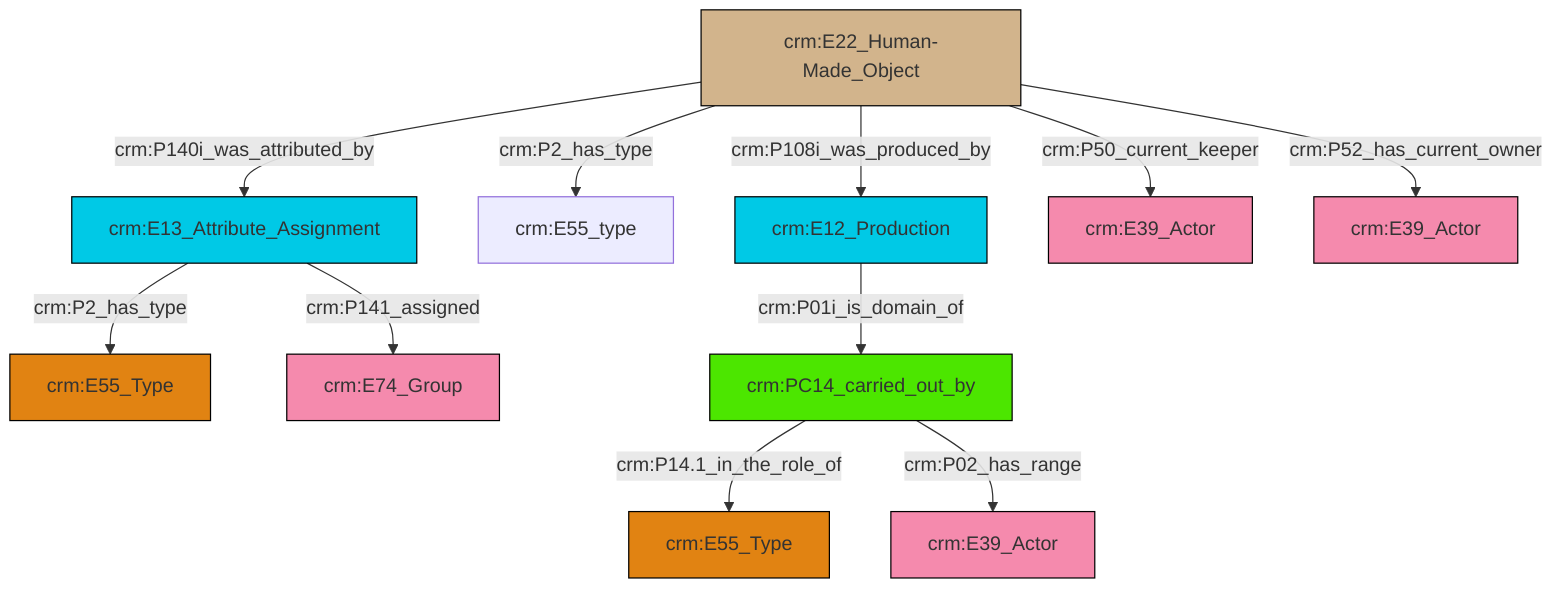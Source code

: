 graph TD
classDef Literal fill:#f2f2f2,stroke:#000000;
classDef CRM_Entity fill:#FFFFFF,stroke:#000000;
classDef Temporal_Entity fill:#00C9E6, stroke:#000000;
classDef Type fill:#E18312, stroke:#000000;
classDef Time-Span fill:#2C9C91, stroke:#000000;
classDef Appellation fill:#FFEB7F, stroke:#000000;
classDef Place fill:#008836, stroke:#000000;
classDef Persistent_Item fill:#B266B2, stroke:#000000;
classDef Conceptual_Object fill:#FFD700, stroke:#000000;
classDef Physical_Thing fill:#D2B48C, stroke:#000000;
classDef Actor fill:#f58aad, stroke:#000000;
classDef PC_Classes fill:#4ce600, stroke:#000000;
classDef Multi fill:#cccccc,stroke:#000000;

0["crm:E13_Attribute_Assignment"]:::Temporal_Entity -->|crm:P141_assigned| 6["crm:E74_Group"]:::Actor
7["crm:E22_Human-Made_Object"]:::Physical_Thing -->|crm:P2_has_type| 8["crm:E55_type"]:::Default
9["crm:E12_Production"]:::Temporal_Entity -->|crm:P01i_is_domain_of| 10["crm:PC14_carried_out_by"]:::PC_Classes
7["crm:E22_Human-Made_Object"]:::Physical_Thing -->|crm:P108i_was_produced_by| 9["crm:E12_Production"]:::Temporal_Entity
0["crm:E13_Attribute_Assignment"]:::Temporal_Entity -->|crm:P2_has_type| 2["crm:E55_Type"]:::Type
7["crm:E22_Human-Made_Object"]:::Physical_Thing -->|crm:P140i_was_attributed_by| 0["crm:E13_Attribute_Assignment"]:::Temporal_Entity
10["crm:PC14_carried_out_by"]:::PC_Classes -->|crm:P14.1_in_the_role_of| 11["crm:E55_Type"]:::Type
7["crm:E22_Human-Made_Object"]:::Physical_Thing -->|crm:P50_current_keeper| 15["crm:E39_Actor"]:::Actor
7["crm:E22_Human-Made_Object"]:::Physical_Thing -->|crm:P52_has_current_owner| 20["crm:E39_Actor"]:::Actor
10["crm:PC14_carried_out_by"]:::PC_Classes -->|crm:P02_has_range| 4["crm:E39_Actor"]:::Actor